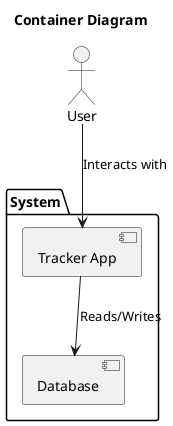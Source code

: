 @startuml
title Container Diagram

actor User as user

package System {
    [Tracker App] as tracker
    [Database] as db
}

user --> tracker : Interacts with
tracker --> db : Reads/Writes

@enduml
